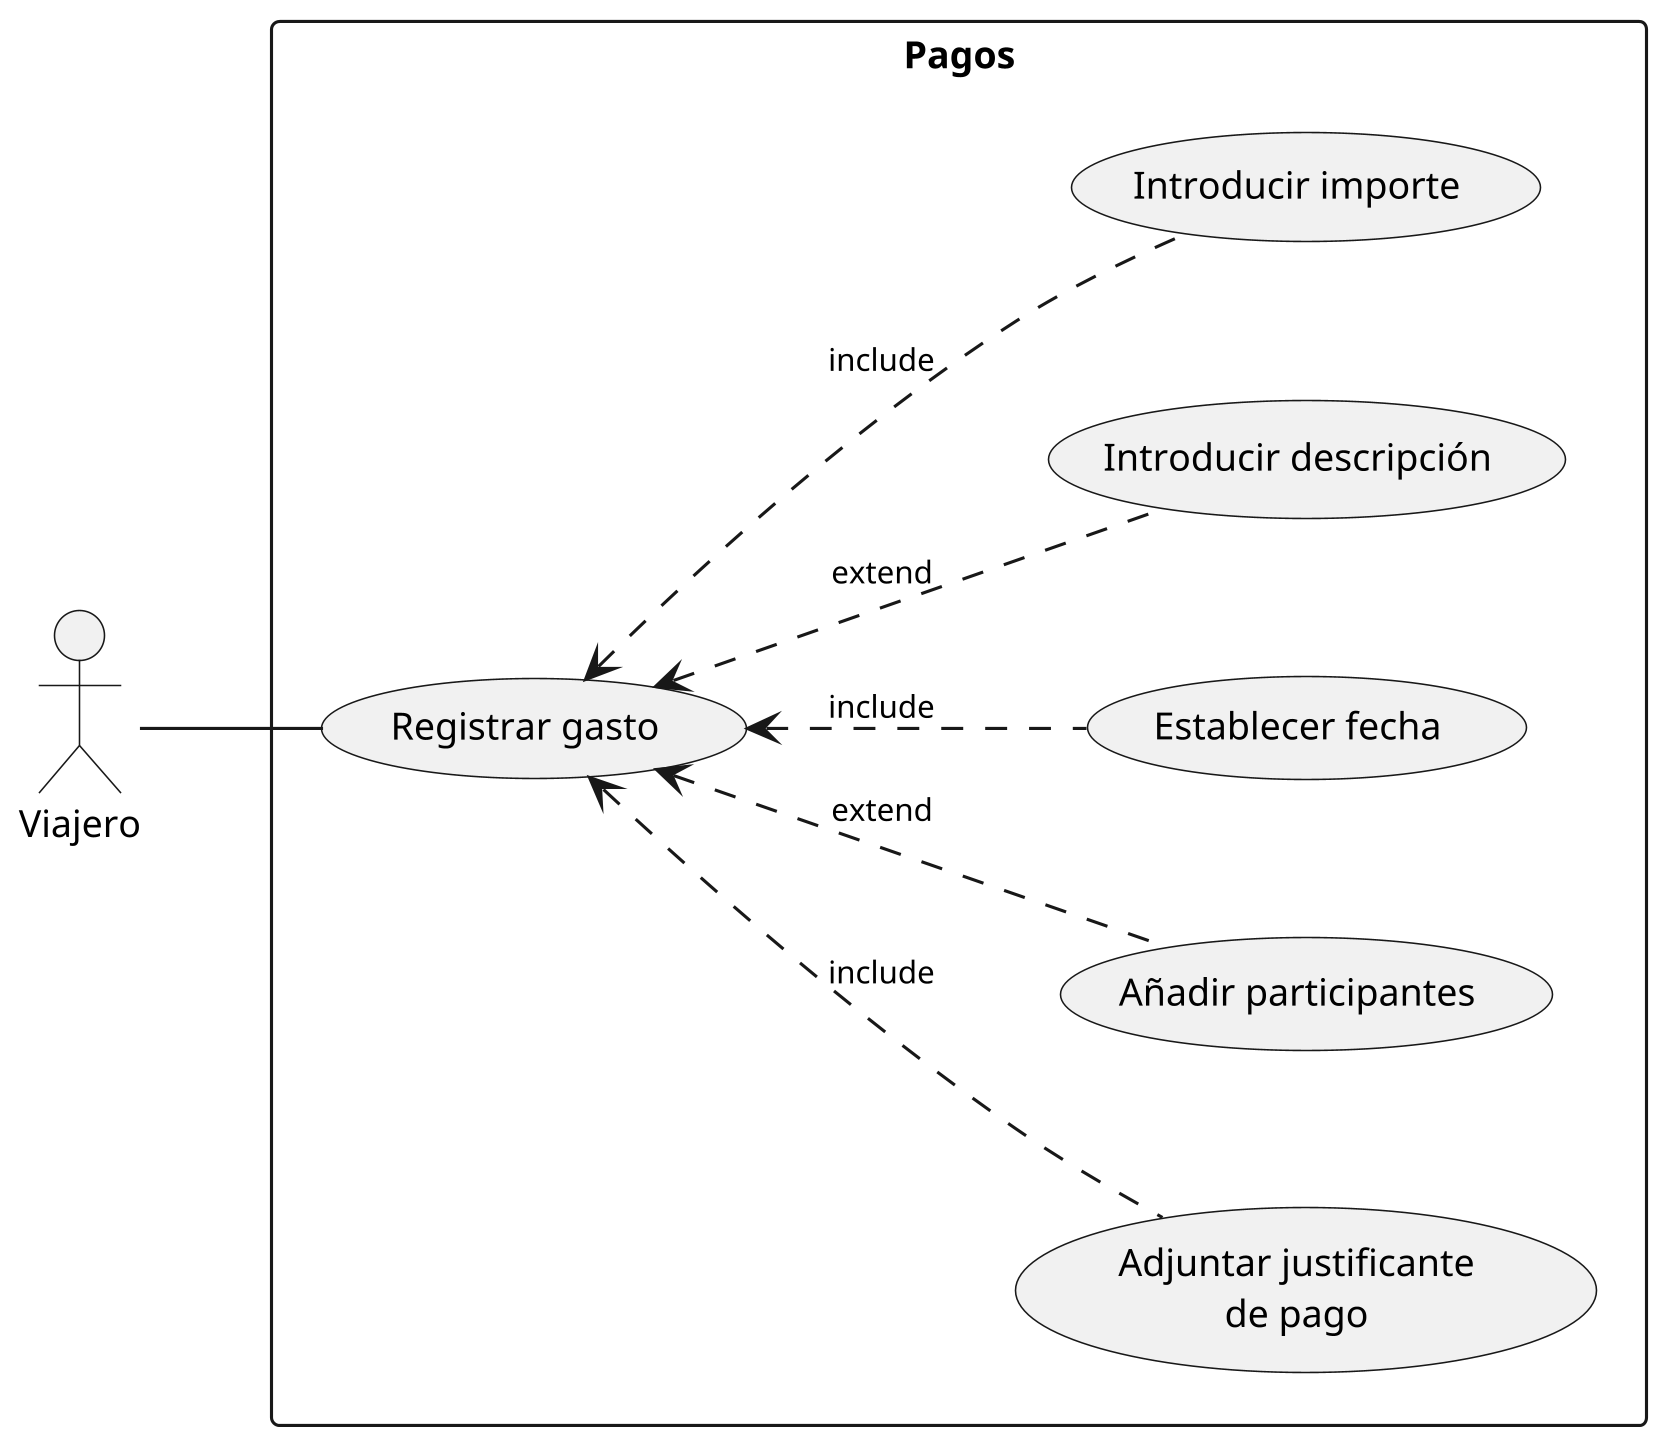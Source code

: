 @startuml
left to right direction

skinparam dpi 300
'skinparam linetype ortho
skinparam nodesep 50
skinparam ranksep 50

skinparam default{
 FontSize 12
}

skinparam arrowFontSize 10
skinparam classFontSize 14

skinparam arrowSize 10

'''

:V: as "Viajero"

rectangle Pagos {
  (Registrar gasto) as registrar_gasto
  (Adjuntar justificante\nde pago) as justificante

  V -- registrar_gasto
  registrar_gasto <.. justificante : include
  registrar_gasto <.. (Añadir participantes) : extend
  registrar_gasto <.. (Establecer fecha) : include
  registrar_gasto <.. (Introducir descripción) : extend 
  registrar_gasto <.. (Introducir importe) : include
}

@enduml
